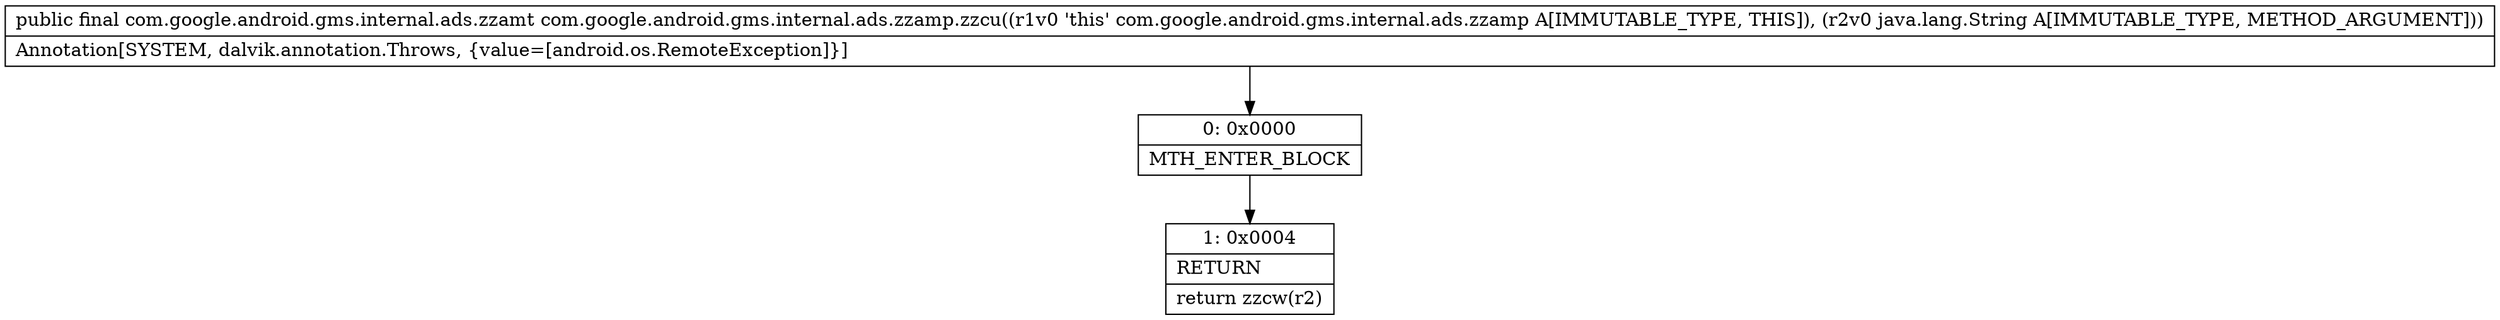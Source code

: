 digraph "CFG forcom.google.android.gms.internal.ads.zzamp.zzcu(Ljava\/lang\/String;)Lcom\/google\/android\/gms\/internal\/ads\/zzamt;" {
Node_0 [shape=record,label="{0\:\ 0x0000|MTH_ENTER_BLOCK\l}"];
Node_1 [shape=record,label="{1\:\ 0x0004|RETURN\l|return zzcw(r2)\l}"];
MethodNode[shape=record,label="{public final com.google.android.gms.internal.ads.zzamt com.google.android.gms.internal.ads.zzamp.zzcu((r1v0 'this' com.google.android.gms.internal.ads.zzamp A[IMMUTABLE_TYPE, THIS]), (r2v0 java.lang.String A[IMMUTABLE_TYPE, METHOD_ARGUMENT]))  | Annotation[SYSTEM, dalvik.annotation.Throws, \{value=[android.os.RemoteException]\}]\l}"];
MethodNode -> Node_0;
Node_0 -> Node_1;
}

